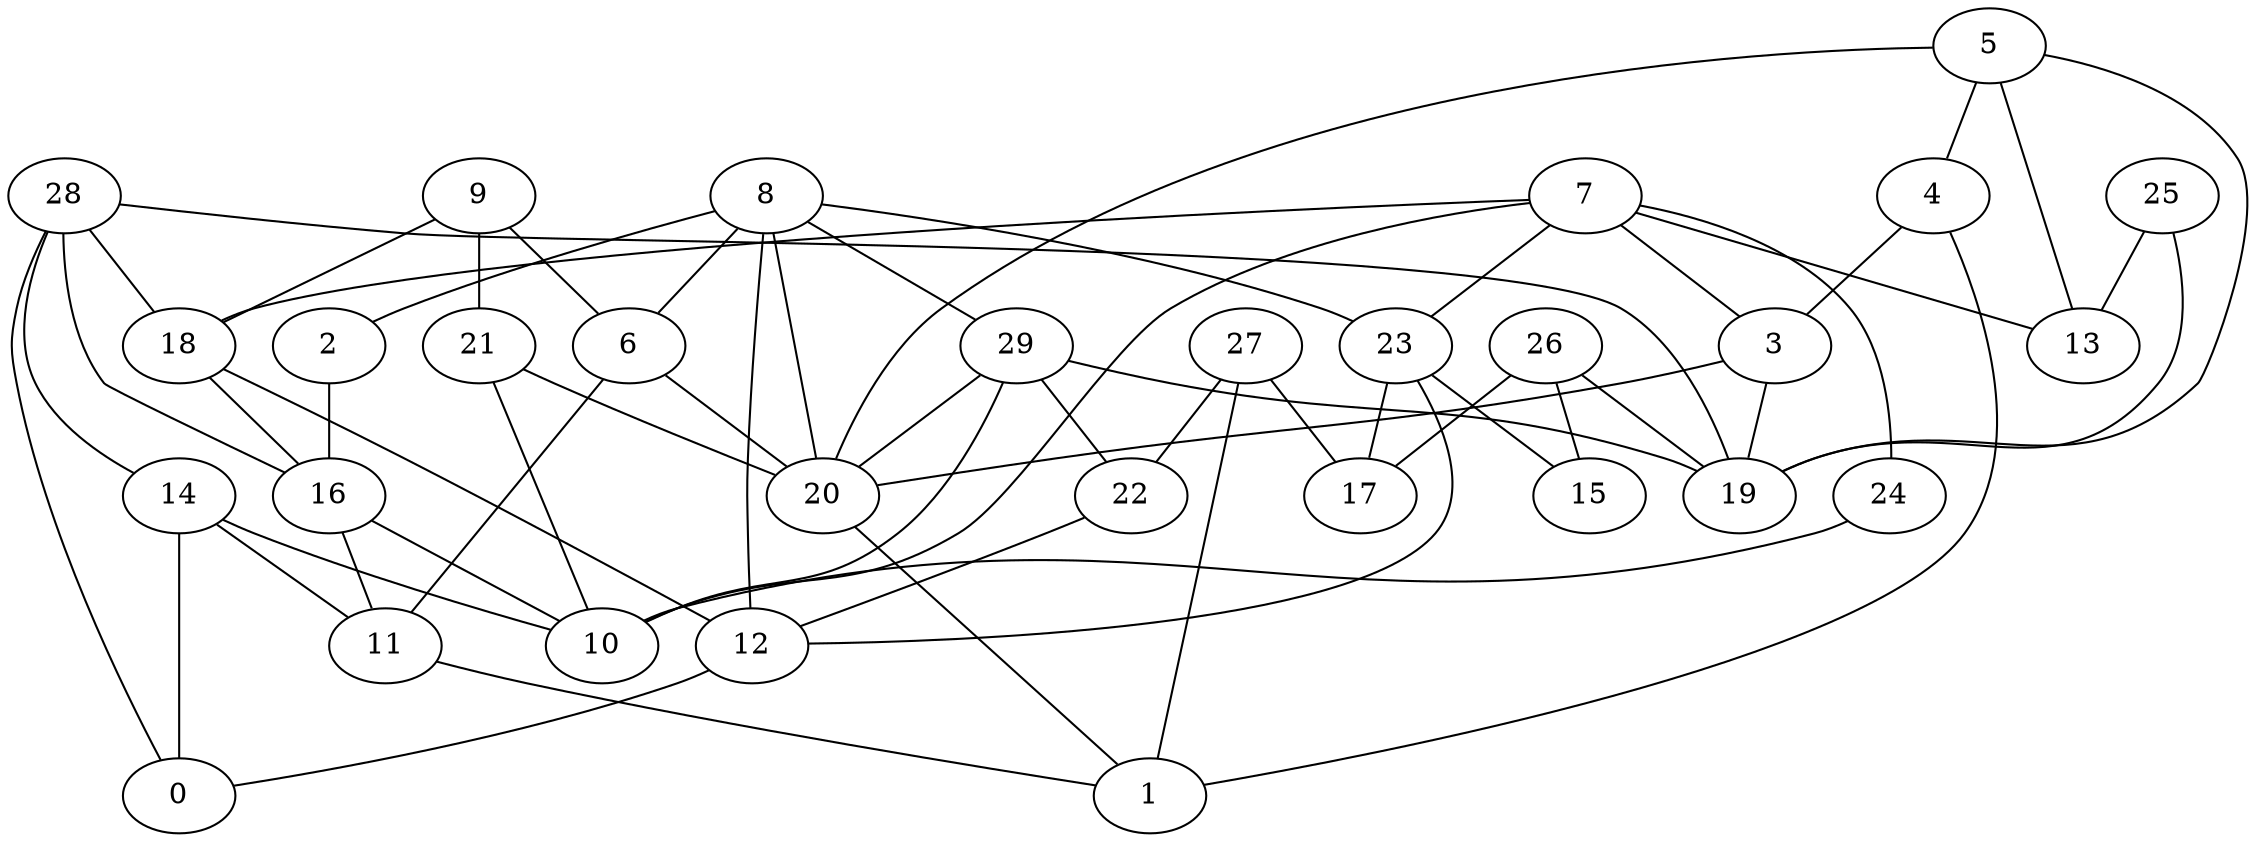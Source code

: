 digraph GG_graph {

subgraph G_graph {
edge [color = black]
"5" -> "4" [dir = none]
"5" -> "13" [dir = none]
"5" -> "20" [dir = none]
"5" -> "19" [dir = none]
"26" -> "19" [dir = none]
"26" -> "17" [dir = none]
"26" -> "15" [dir = none]
"14" -> "0" [dir = none]
"14" -> "10" [dir = none]
"14" -> "11" [dir = none]
"11" -> "1" [dir = none]
"18" -> "12" [dir = none]
"16" -> "11" [dir = none]
"16" -> "10" [dir = none]
"29" -> "22" [dir = none]
"29" -> "10" [dir = none]
"29" -> "19" [dir = none]
"29" -> "20" [dir = none]
"3" -> "19" [dir = none]
"3" -> "20" [dir = none]
"6" -> "11" [dir = none]
"6" -> "20" [dir = none]
"22" -> "12" [dir = none]
"9" -> "18" [dir = none]
"9" -> "6" [dir = none]
"9" -> "21" [dir = none]
"28" -> "0" [dir = none]
"28" -> "19" [dir = none]
"28" -> "16" [dir = none]
"28" -> "18" [dir = none]
"28" -> "14" [dir = none]
"27" -> "17" [dir = none]
"27" -> "1" [dir = none]
"27" -> "22" [dir = none]
"7" -> "10" [dir = none]
"7" -> "3" [dir = none]
"7" -> "18" [dir = none]
"7" -> "23" [dir = none]
"7" -> "24" [dir = none]
"7" -> "13" [dir = none]
"21" -> "20" [dir = none]
"21" -> "10" [dir = none]
"23" -> "12" [dir = none]
"23" -> "15" [dir = none]
"23" -> "17" [dir = none]
"12" -> "0" [dir = none]
"4" -> "3" [dir = none]
"4" -> "1" [dir = none]
"8" -> "2" [dir = none]
"8" -> "23" [dir = none]
"8" -> "6" [dir = none]
"8" -> "20" [dir = none]
"8" -> "29" [dir = none]
"8" -> "12" [dir = none]
"24" -> "10" [dir = none]
"2" -> "16" [dir = none]
"25" -> "13" [dir = none]
"25" -> "19" [dir = none]
"18" -> "16" [dir = none]
"20" -> "1" [dir = none]
}

}
